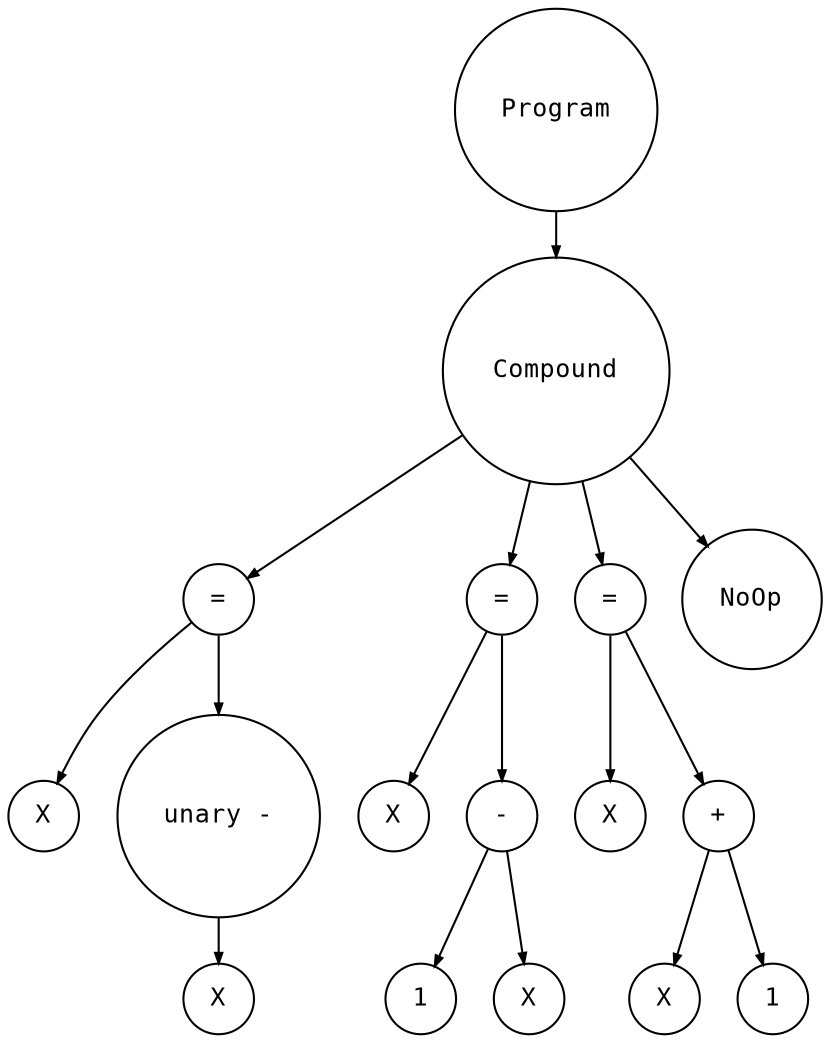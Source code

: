 digraph astgraph {
  node [shape=circle, fontsize=12, fontname="Courier", height=.1];
  ranksep=.3;
  edge [arrowsize=.5]
  node1 [label="Program"]
  node2 [label="Compound"]
  node3 [label="="]
  node4 [label="X"]
  node5 [label="unary -"]
  node6 [label="X"]
  node5 -> node6
  node3 -> node4
  node3 -> node5
  node2 -> node3
  node7 [label="="]
  node8 [label="X"]
  node9 [label="-"]
  node10 [label="1"]
  node11 [label="X"]
  node9 -> node10
  node9 -> node11
  node7 -> node8
  node7 -> node9
  node2 -> node7
  node12 [label="="]
  node13 [label="X"]
  node14 [label="+"]
  node15 [label="X"]
  node16 [label="1"]
  node14 -> node15
  node14 -> node16
  node12 -> node13
  node12 -> node14
  node2 -> node12
  node17 [label="NoOp"]
  node2 -> node17
  node1 -> node2
}
